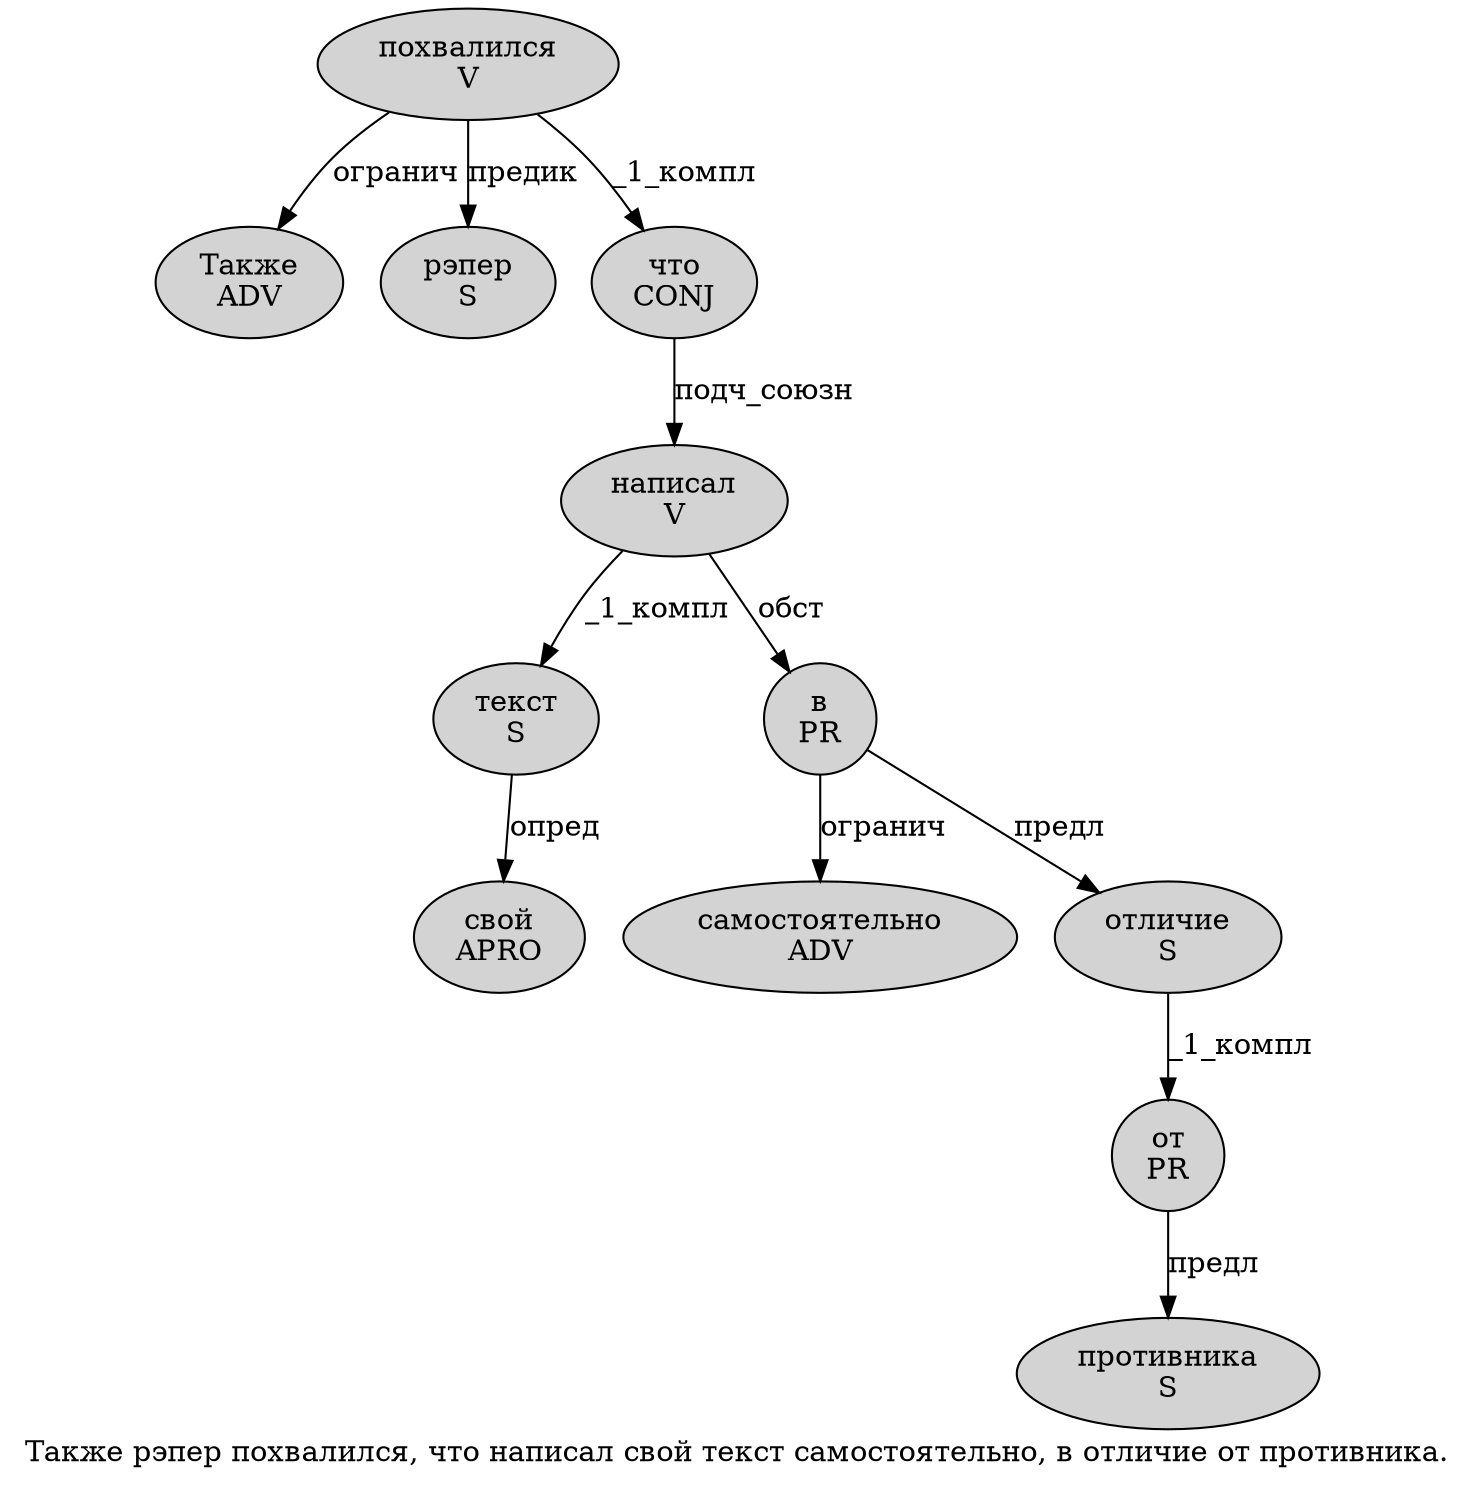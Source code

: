 digraph SENTENCE_393 {
	graph [label="Также рэпер похвалился, что написал свой текст самостоятельно, в отличие от противника."]
	node [style=filled]
		0 [label="Также
ADV" color="" fillcolor=lightgray penwidth=1 shape=ellipse]
		1 [label="рэпер
S" color="" fillcolor=lightgray penwidth=1 shape=ellipse]
		2 [label="похвалился
V" color="" fillcolor=lightgray penwidth=1 shape=ellipse]
		4 [label="что
CONJ" color="" fillcolor=lightgray penwidth=1 shape=ellipse]
		5 [label="написал
V" color="" fillcolor=lightgray penwidth=1 shape=ellipse]
		6 [label="свой
APRO" color="" fillcolor=lightgray penwidth=1 shape=ellipse]
		7 [label="текст
S" color="" fillcolor=lightgray penwidth=1 shape=ellipse]
		8 [label="самостоятельно
ADV" color="" fillcolor=lightgray penwidth=1 shape=ellipse]
		10 [label="в
PR" color="" fillcolor=lightgray penwidth=1 shape=ellipse]
		11 [label="отличие
S" color="" fillcolor=lightgray penwidth=1 shape=ellipse]
		12 [label="от
PR" color="" fillcolor=lightgray penwidth=1 shape=ellipse]
		13 [label="противника
S" color="" fillcolor=lightgray penwidth=1 shape=ellipse]
			11 -> 12 [label="_1_компл"]
			4 -> 5 [label="подч_союзн"]
			12 -> 13 [label="предл"]
			10 -> 8 [label="огранич"]
			10 -> 11 [label="предл"]
			2 -> 0 [label="огранич"]
			2 -> 1 [label="предик"]
			2 -> 4 [label="_1_компл"]
			5 -> 7 [label="_1_компл"]
			5 -> 10 [label="обст"]
			7 -> 6 [label="опред"]
}